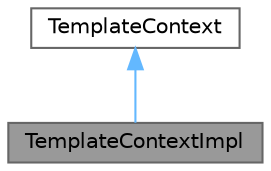 digraph "TemplateContextImpl"
{
 // INTERACTIVE_SVG=YES
 // LATEX_PDF_SIZE
  bgcolor="transparent";
  edge [fontname=Helvetica,fontsize=10,labelfontname=Helvetica,labelfontsize=10];
  node [fontname=Helvetica,fontsize=10,shape=box,height=0.2,width=0.4];
  Node1 [label="TemplateContextImpl",height=0.2,width=0.4,color="gray40", fillcolor="grey60", style="filled", fontcolor="black",tooltip="Internal class representing the implementation of a template context."];
  Node2 -> Node1 [dir="back",color="steelblue1",style="solid",tooltip=" "];
  Node2 [label="TemplateContext",height=0.2,width=0.4,color="gray40", fillcolor="white", style="filled",URL="$da/d1b/class_template_context.html",tooltip="Abstract interface for a template context."];
}
